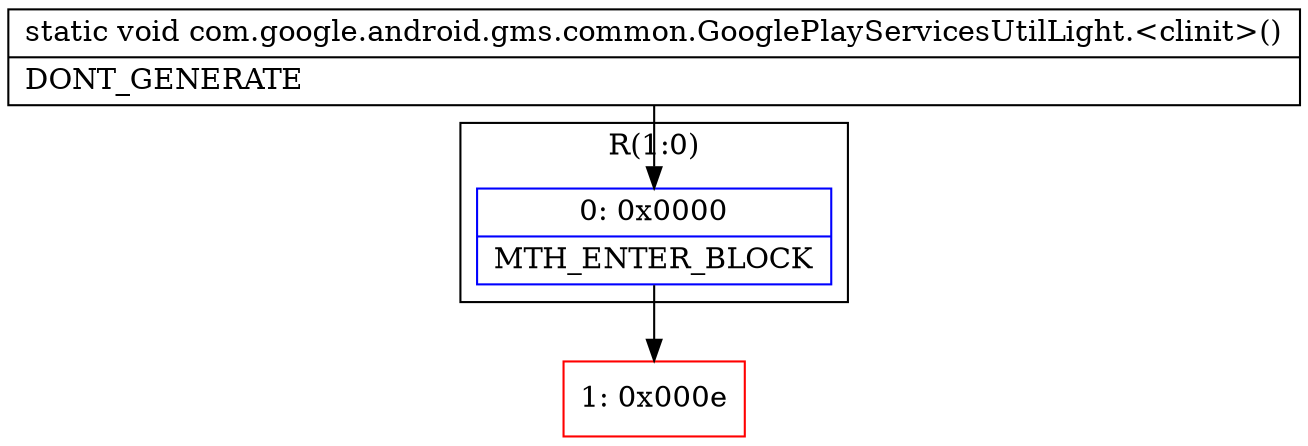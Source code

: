 digraph "CFG forcom.google.android.gms.common.GooglePlayServicesUtilLight.\<clinit\>()V" {
subgraph cluster_Region_273564544 {
label = "R(1:0)";
node [shape=record,color=blue];
Node_0 [shape=record,label="{0\:\ 0x0000|MTH_ENTER_BLOCK\l}"];
}
Node_1 [shape=record,color=red,label="{1\:\ 0x000e}"];
MethodNode[shape=record,label="{static void com.google.android.gms.common.GooglePlayServicesUtilLight.\<clinit\>()  | DONT_GENERATE\l}"];
MethodNode -> Node_0;
Node_0 -> Node_1;
}

